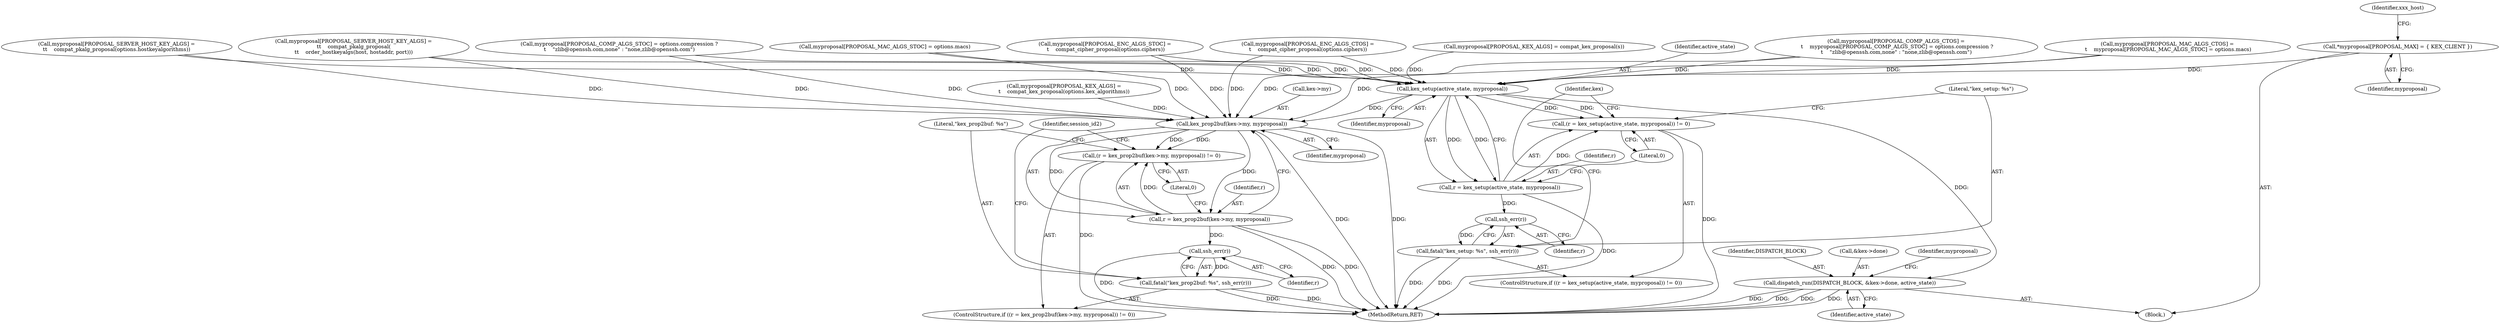 digraph "0_src_3095060f479b86288e31c79ecbc5131a66bcd2f9_9@pointer" {
"1000111" [label="(Call,*myproposal[PROPOSAL_MAX] = { KEX_CLIENT })"];
"1000249" [label="(Call,kex_setup(active_state, myproposal))"];
"1000246" [label="(Call,(r = kex_setup(active_state, myproposal)) != 0)"];
"1000247" [label="(Call,r = kex_setup(active_state, myproposal))"];
"1000255" [label="(Call,ssh_err(r))"];
"1000253" [label="(Call,fatal(\"kex_setup: %s\", ssh_err(r)))"];
"1000341" [label="(Call,dispatch_run(DISPATCH_BLOCK, &kex->done, active_state))"];
"1000360" [label="(Call,kex_prop2buf(kex->my, myproposal))"];
"1000357" [label="(Call,(r = kex_prop2buf(kex->my, myproposal)) != 0)"];
"1000358" [label="(Call,r = kex_prop2buf(kex->my, myproposal))"];
"1000368" [label="(Call,ssh_err(r))"];
"1000366" [label="(Call,fatal(\"kex_prop2buf: %s\", ssh_err(r)))"];
"1000135" [label="(Call,myproposal[PROPOSAL_KEX_ALGS] = compat_kex_proposal(s))"];
"1000201" [label="(Call,myproposal[PROPOSAL_SERVER_HOST_KEY_ALGS] =\n\t\t    compat_pkalg_proposal(options.hostkeyalgorithms))"];
"1000371" [label="(Identifier,session_id2)"];
"1000368" [label="(Call,ssh_err(r))"];
"1000246" [label="(Call,(r = kex_setup(active_state, myproposal)) != 0)"];
"1000254" [label="(Literal,\"kex_setup: %s\")"];
"1000217" [label="(Call,myproposal[PROPOSAL_SERVER_HOST_KEY_ALGS] =\n\t\t    compat_pkalg_proposal(\n\t\t    order_hostkeyalgs(host, hostaddr, port)))"];
"1000245" [label="(ControlStructure,if ((r = kex_setup(active_state, myproposal)) != 0))"];
"1000369" [label="(Identifier,r)"];
"1000112" [label="(Identifier,myproposal)"];
"1000175" [label="(Call,myproposal[PROPOSAL_MAC_ALGS_STOC] = options.macs)"];
"1000117" [label="(Identifier,xxx_host)"];
"1000149" [label="(Call,myproposal[PROPOSAL_ENC_ALGS_STOC] =\n \t    compat_cipher_proposal(options.ciphers))"];
"1000249" [label="(Call,kex_setup(active_state, myproposal))"];
"1000109" [label="(Block,)"];
"1000253" [label="(Call,fatal(\"kex_setup: %s\", ssh_err(r)))"];
"1000256" [label="(Identifier,r)"];
"1000361" [label="(Call,kex->my)"];
"1000365" [label="(Literal,0)"];
"1000367" [label="(Literal,\"kex_prop2buf: %s\")"];
"1000342" [label="(Identifier,DISPATCH_BLOCK)"];
"1000364" [label="(Identifier,myproposal)"];
"1000360" [label="(Call,kex_prop2buf(kex->my, myproposal))"];
"1000171" [label="(Call,myproposal[PROPOSAL_MAC_ALGS_CTOS] =\n \t    myproposal[PROPOSAL_MAC_ALGS_STOC] = options.macs)"];
"1000366" [label="(Call,fatal(\"kex_prop2buf: %s\", ssh_err(r)))"];
"1000357" [label="(Call,(r = kex_prop2buf(kex->my, myproposal)) != 0)"];
"1000252" [label="(Literal,0)"];
"1000161" [label="(Call,myproposal[PROPOSAL_COMP_ALGS_STOC] = options.compression ?\n\t    \"zlib@openssh.com,none\" : \"none,zlib@openssh.com\")"];
"1000348" [label="(Call,myproposal[PROPOSAL_KEX_ALGS] =\n\t    compat_kex_proposal(options.kex_algorithms))"];
"1000358" [label="(Call,r = kex_prop2buf(kex->my, myproposal))"];
"1000250" [label="(Identifier,active_state)"];
"1000248" [label="(Identifier,r)"];
"1000356" [label="(ControlStructure,if ((r = kex_prop2buf(kex->my, myproposal)) != 0))"];
"1000258" [label="(Identifier,kex)"];
"1000386" [label="(MethodReturn,RET)"];
"1000341" [label="(Call,dispatch_run(DISPATCH_BLOCK, &kex->done, active_state))"];
"1000141" [label="(Call,myproposal[PROPOSAL_ENC_ALGS_CTOS] =\n\t    compat_cipher_proposal(options.ciphers))"];
"1000359" [label="(Identifier,r)"];
"1000255" [label="(Call,ssh_err(r))"];
"1000343" [label="(Call,&kex->done)"];
"1000350" [label="(Identifier,myproposal)"];
"1000247" [label="(Call,r = kex_setup(active_state, myproposal))"];
"1000347" [label="(Identifier,active_state)"];
"1000157" [label="(Call,myproposal[PROPOSAL_COMP_ALGS_CTOS] =\n \t    myproposal[PROPOSAL_COMP_ALGS_STOC] = options.compression ?\n\t    \"zlib@openssh.com,none\" : \"none,zlib@openssh.com\")"];
"1000251" [label="(Identifier,myproposal)"];
"1000111" [label="(Call,*myproposal[PROPOSAL_MAX] = { KEX_CLIENT })"];
"1000111" -> "1000109"  [label="AST: "];
"1000111" -> "1000112"  [label="CFG: "];
"1000112" -> "1000111"  [label="AST: "];
"1000117" -> "1000111"  [label="CFG: "];
"1000111" -> "1000249"  [label="DDG: "];
"1000249" -> "1000247"  [label="AST: "];
"1000249" -> "1000251"  [label="CFG: "];
"1000250" -> "1000249"  [label="AST: "];
"1000251" -> "1000249"  [label="AST: "];
"1000247" -> "1000249"  [label="CFG: "];
"1000249" -> "1000246"  [label="DDG: "];
"1000249" -> "1000246"  [label="DDG: "];
"1000249" -> "1000247"  [label="DDG: "];
"1000249" -> "1000247"  [label="DDG: "];
"1000157" -> "1000249"  [label="DDG: "];
"1000217" -> "1000249"  [label="DDG: "];
"1000175" -> "1000249"  [label="DDG: "];
"1000135" -> "1000249"  [label="DDG: "];
"1000149" -> "1000249"  [label="DDG: "];
"1000161" -> "1000249"  [label="DDG: "];
"1000201" -> "1000249"  [label="DDG: "];
"1000171" -> "1000249"  [label="DDG: "];
"1000141" -> "1000249"  [label="DDG: "];
"1000249" -> "1000341"  [label="DDG: "];
"1000249" -> "1000360"  [label="DDG: "];
"1000246" -> "1000245"  [label="AST: "];
"1000246" -> "1000252"  [label="CFG: "];
"1000247" -> "1000246"  [label="AST: "];
"1000252" -> "1000246"  [label="AST: "];
"1000254" -> "1000246"  [label="CFG: "];
"1000258" -> "1000246"  [label="CFG: "];
"1000246" -> "1000386"  [label="DDG: "];
"1000247" -> "1000246"  [label="DDG: "];
"1000248" -> "1000247"  [label="AST: "];
"1000252" -> "1000247"  [label="CFG: "];
"1000247" -> "1000386"  [label="DDG: "];
"1000247" -> "1000255"  [label="DDG: "];
"1000255" -> "1000253"  [label="AST: "];
"1000255" -> "1000256"  [label="CFG: "];
"1000256" -> "1000255"  [label="AST: "];
"1000253" -> "1000255"  [label="CFG: "];
"1000255" -> "1000253"  [label="DDG: "];
"1000253" -> "1000245"  [label="AST: "];
"1000254" -> "1000253"  [label="AST: "];
"1000258" -> "1000253"  [label="CFG: "];
"1000253" -> "1000386"  [label="DDG: "];
"1000253" -> "1000386"  [label="DDG: "];
"1000341" -> "1000109"  [label="AST: "];
"1000341" -> "1000347"  [label="CFG: "];
"1000342" -> "1000341"  [label="AST: "];
"1000343" -> "1000341"  [label="AST: "];
"1000347" -> "1000341"  [label="AST: "];
"1000350" -> "1000341"  [label="CFG: "];
"1000341" -> "1000386"  [label="DDG: "];
"1000341" -> "1000386"  [label="DDG: "];
"1000341" -> "1000386"  [label="DDG: "];
"1000341" -> "1000386"  [label="DDG: "];
"1000360" -> "1000358"  [label="AST: "];
"1000360" -> "1000364"  [label="CFG: "];
"1000361" -> "1000360"  [label="AST: "];
"1000364" -> "1000360"  [label="AST: "];
"1000358" -> "1000360"  [label="CFG: "];
"1000360" -> "1000386"  [label="DDG: "];
"1000360" -> "1000386"  [label="DDG: "];
"1000360" -> "1000357"  [label="DDG: "];
"1000360" -> "1000357"  [label="DDG: "];
"1000360" -> "1000358"  [label="DDG: "];
"1000360" -> "1000358"  [label="DDG: "];
"1000348" -> "1000360"  [label="DDG: "];
"1000157" -> "1000360"  [label="DDG: "];
"1000217" -> "1000360"  [label="DDG: "];
"1000175" -> "1000360"  [label="DDG: "];
"1000149" -> "1000360"  [label="DDG: "];
"1000161" -> "1000360"  [label="DDG: "];
"1000201" -> "1000360"  [label="DDG: "];
"1000171" -> "1000360"  [label="DDG: "];
"1000141" -> "1000360"  [label="DDG: "];
"1000357" -> "1000356"  [label="AST: "];
"1000357" -> "1000365"  [label="CFG: "];
"1000358" -> "1000357"  [label="AST: "];
"1000365" -> "1000357"  [label="AST: "];
"1000367" -> "1000357"  [label="CFG: "];
"1000371" -> "1000357"  [label="CFG: "];
"1000357" -> "1000386"  [label="DDG: "];
"1000358" -> "1000357"  [label="DDG: "];
"1000359" -> "1000358"  [label="AST: "];
"1000365" -> "1000358"  [label="CFG: "];
"1000358" -> "1000386"  [label="DDG: "];
"1000358" -> "1000386"  [label="DDG: "];
"1000358" -> "1000368"  [label="DDG: "];
"1000368" -> "1000366"  [label="AST: "];
"1000368" -> "1000369"  [label="CFG: "];
"1000369" -> "1000368"  [label="AST: "];
"1000366" -> "1000368"  [label="CFG: "];
"1000368" -> "1000386"  [label="DDG: "];
"1000368" -> "1000366"  [label="DDG: "];
"1000366" -> "1000356"  [label="AST: "];
"1000367" -> "1000366"  [label="AST: "];
"1000371" -> "1000366"  [label="CFG: "];
"1000366" -> "1000386"  [label="DDG: "];
"1000366" -> "1000386"  [label="DDG: "];
}

